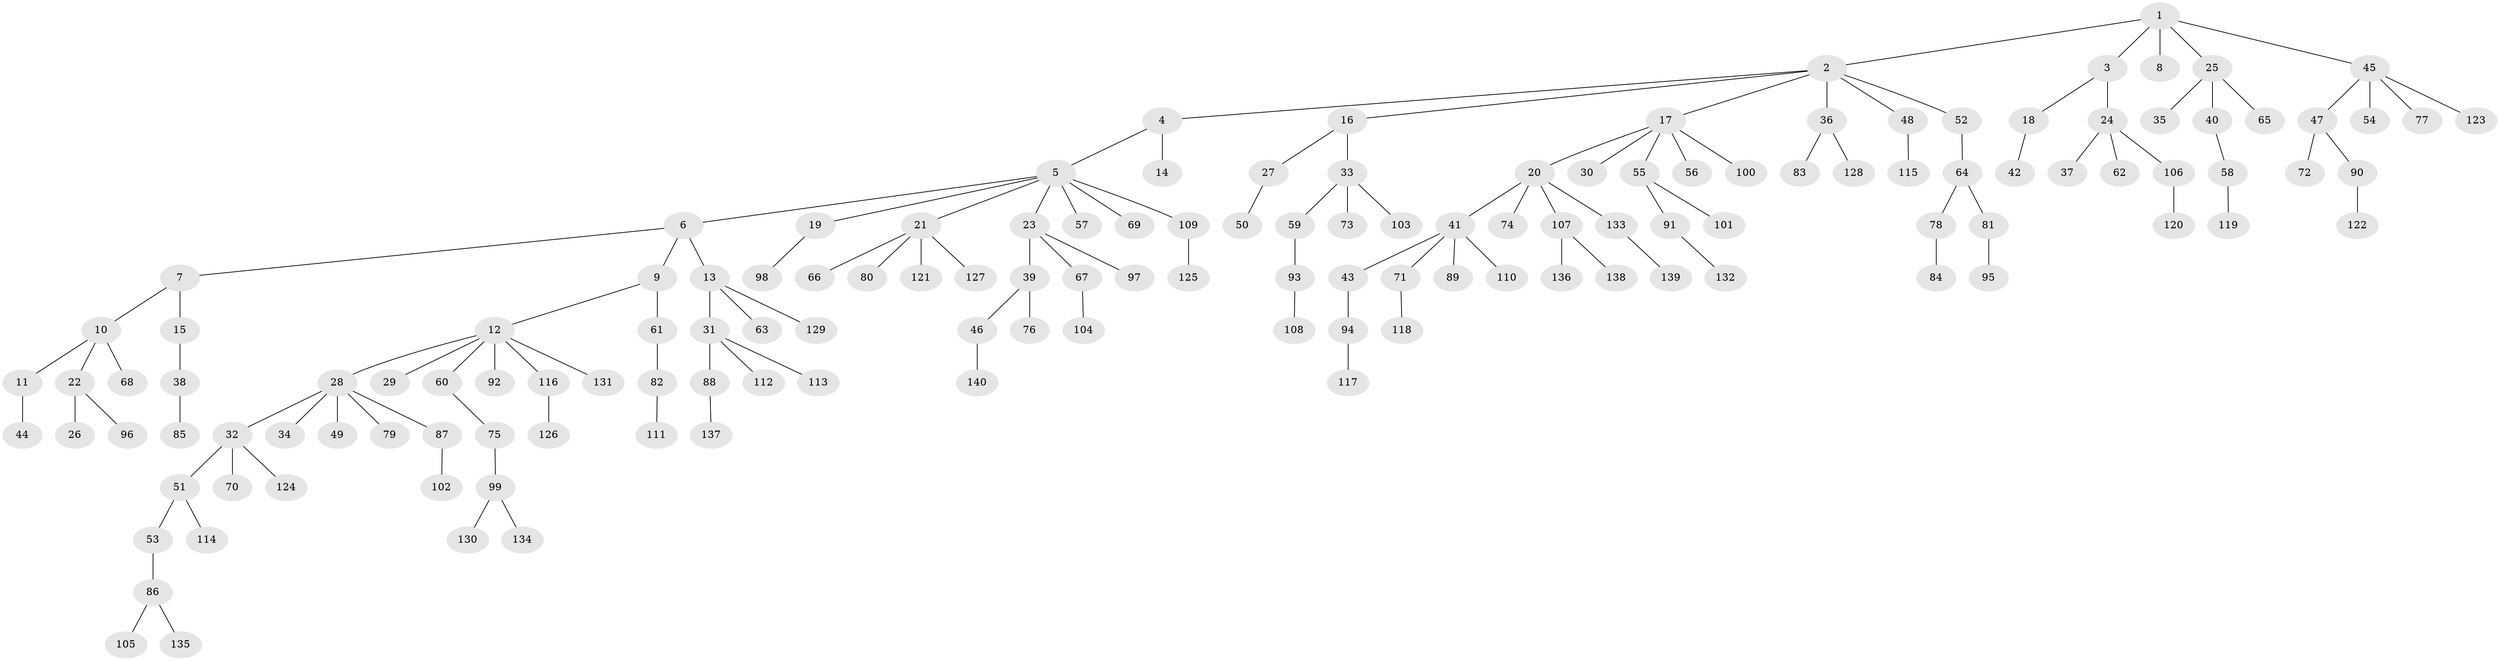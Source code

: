 // coarse degree distribution, {1: 0.9047619047619048, 2: 0.07142857142857142, 38: 0.023809523809523808}
// Generated by graph-tools (version 1.1) at 2025/57/03/04/25 21:57:10]
// undirected, 140 vertices, 139 edges
graph export_dot {
graph [start="1"]
  node [color=gray90,style=filled];
  1;
  2;
  3;
  4;
  5;
  6;
  7;
  8;
  9;
  10;
  11;
  12;
  13;
  14;
  15;
  16;
  17;
  18;
  19;
  20;
  21;
  22;
  23;
  24;
  25;
  26;
  27;
  28;
  29;
  30;
  31;
  32;
  33;
  34;
  35;
  36;
  37;
  38;
  39;
  40;
  41;
  42;
  43;
  44;
  45;
  46;
  47;
  48;
  49;
  50;
  51;
  52;
  53;
  54;
  55;
  56;
  57;
  58;
  59;
  60;
  61;
  62;
  63;
  64;
  65;
  66;
  67;
  68;
  69;
  70;
  71;
  72;
  73;
  74;
  75;
  76;
  77;
  78;
  79;
  80;
  81;
  82;
  83;
  84;
  85;
  86;
  87;
  88;
  89;
  90;
  91;
  92;
  93;
  94;
  95;
  96;
  97;
  98;
  99;
  100;
  101;
  102;
  103;
  104;
  105;
  106;
  107;
  108;
  109;
  110;
  111;
  112;
  113;
  114;
  115;
  116;
  117;
  118;
  119;
  120;
  121;
  122;
  123;
  124;
  125;
  126;
  127;
  128;
  129;
  130;
  131;
  132;
  133;
  134;
  135;
  136;
  137;
  138;
  139;
  140;
  1 -- 2;
  1 -- 3;
  1 -- 8;
  1 -- 25;
  1 -- 45;
  2 -- 4;
  2 -- 16;
  2 -- 17;
  2 -- 36;
  2 -- 48;
  2 -- 52;
  3 -- 18;
  3 -- 24;
  4 -- 5;
  4 -- 14;
  5 -- 6;
  5 -- 19;
  5 -- 21;
  5 -- 23;
  5 -- 57;
  5 -- 69;
  5 -- 109;
  6 -- 7;
  6 -- 9;
  6 -- 13;
  7 -- 10;
  7 -- 15;
  9 -- 12;
  9 -- 61;
  10 -- 11;
  10 -- 22;
  10 -- 68;
  11 -- 44;
  12 -- 28;
  12 -- 29;
  12 -- 60;
  12 -- 92;
  12 -- 116;
  12 -- 131;
  13 -- 31;
  13 -- 63;
  13 -- 129;
  15 -- 38;
  16 -- 27;
  16 -- 33;
  17 -- 20;
  17 -- 30;
  17 -- 55;
  17 -- 56;
  17 -- 100;
  18 -- 42;
  19 -- 98;
  20 -- 41;
  20 -- 74;
  20 -- 107;
  20 -- 133;
  21 -- 66;
  21 -- 80;
  21 -- 121;
  21 -- 127;
  22 -- 26;
  22 -- 96;
  23 -- 39;
  23 -- 67;
  23 -- 97;
  24 -- 37;
  24 -- 62;
  24 -- 106;
  25 -- 35;
  25 -- 40;
  25 -- 65;
  27 -- 50;
  28 -- 32;
  28 -- 34;
  28 -- 49;
  28 -- 79;
  28 -- 87;
  31 -- 88;
  31 -- 112;
  31 -- 113;
  32 -- 51;
  32 -- 70;
  32 -- 124;
  33 -- 59;
  33 -- 73;
  33 -- 103;
  36 -- 83;
  36 -- 128;
  38 -- 85;
  39 -- 46;
  39 -- 76;
  40 -- 58;
  41 -- 43;
  41 -- 71;
  41 -- 89;
  41 -- 110;
  43 -- 94;
  45 -- 47;
  45 -- 54;
  45 -- 77;
  45 -- 123;
  46 -- 140;
  47 -- 72;
  47 -- 90;
  48 -- 115;
  51 -- 53;
  51 -- 114;
  52 -- 64;
  53 -- 86;
  55 -- 91;
  55 -- 101;
  58 -- 119;
  59 -- 93;
  60 -- 75;
  61 -- 82;
  64 -- 78;
  64 -- 81;
  67 -- 104;
  71 -- 118;
  75 -- 99;
  78 -- 84;
  81 -- 95;
  82 -- 111;
  86 -- 105;
  86 -- 135;
  87 -- 102;
  88 -- 137;
  90 -- 122;
  91 -- 132;
  93 -- 108;
  94 -- 117;
  99 -- 130;
  99 -- 134;
  106 -- 120;
  107 -- 136;
  107 -- 138;
  109 -- 125;
  116 -- 126;
  133 -- 139;
}
